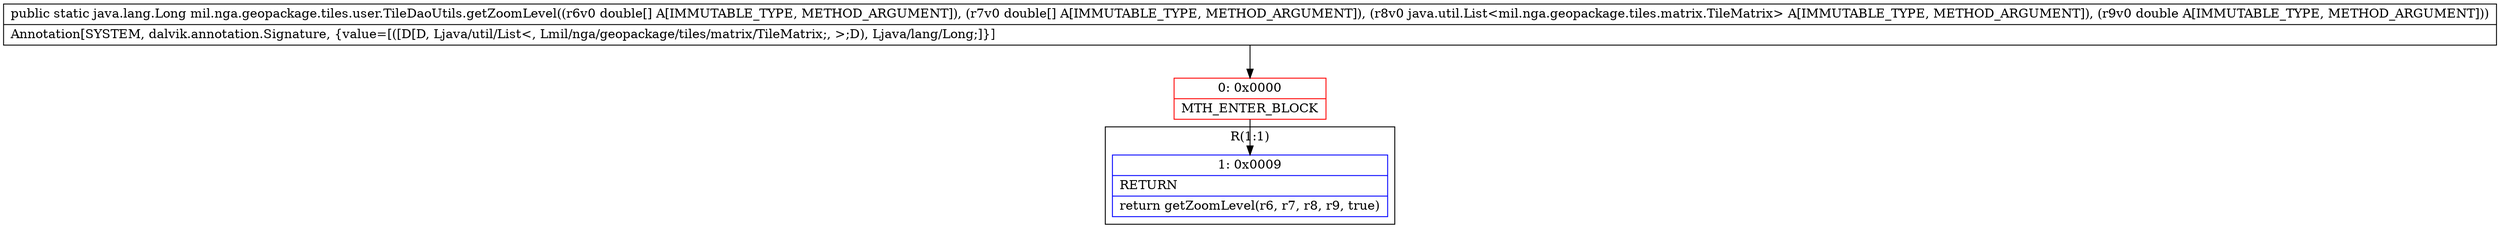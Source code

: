 digraph "CFG formil.nga.geopackage.tiles.user.TileDaoUtils.getZoomLevel([D[DLjava\/util\/List;D)Ljava\/lang\/Long;" {
subgraph cluster_Region_1621633409 {
label = "R(1:1)";
node [shape=record,color=blue];
Node_1 [shape=record,label="{1\:\ 0x0009|RETURN\l|return getZoomLevel(r6, r7, r8, r9, true)\l}"];
}
Node_0 [shape=record,color=red,label="{0\:\ 0x0000|MTH_ENTER_BLOCK\l}"];
MethodNode[shape=record,label="{public static java.lang.Long mil.nga.geopackage.tiles.user.TileDaoUtils.getZoomLevel((r6v0 double[] A[IMMUTABLE_TYPE, METHOD_ARGUMENT]), (r7v0 double[] A[IMMUTABLE_TYPE, METHOD_ARGUMENT]), (r8v0 java.util.List\<mil.nga.geopackage.tiles.matrix.TileMatrix\> A[IMMUTABLE_TYPE, METHOD_ARGUMENT]), (r9v0 double A[IMMUTABLE_TYPE, METHOD_ARGUMENT]))  | Annotation[SYSTEM, dalvik.annotation.Signature, \{value=[([D[D, Ljava\/util\/List\<, Lmil\/nga\/geopackage\/tiles\/matrix\/TileMatrix;, \>;D), Ljava\/lang\/Long;]\}]\l}"];
MethodNode -> Node_0;
Node_0 -> Node_1;
}

